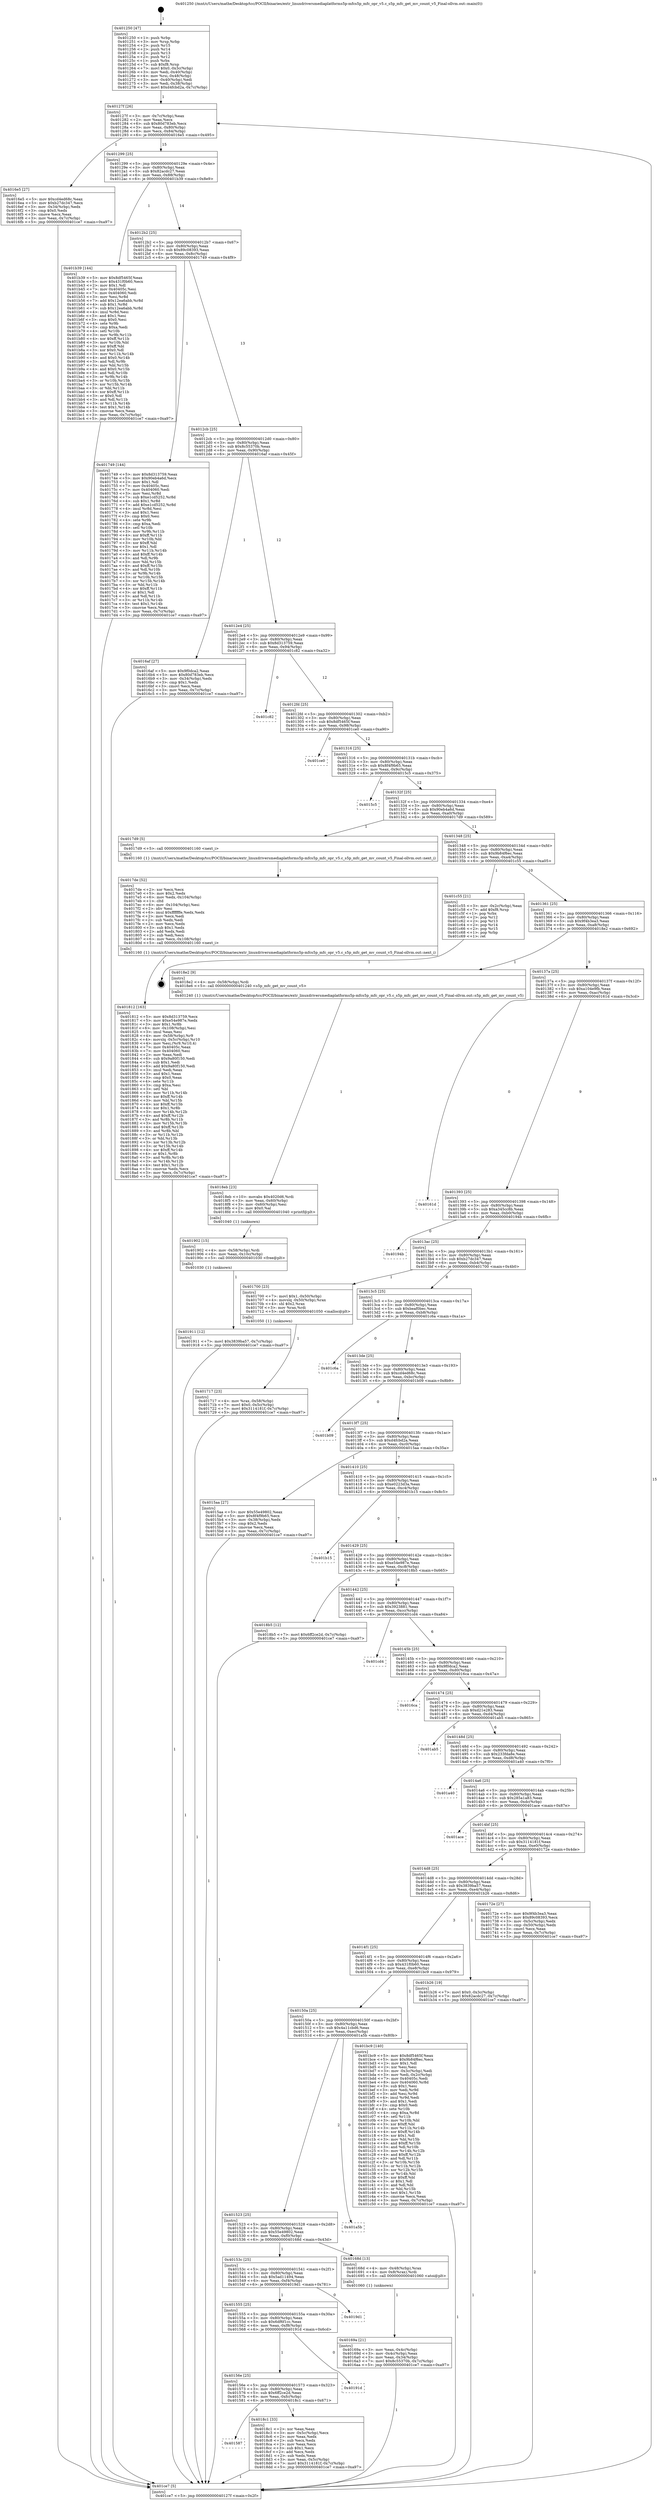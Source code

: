 digraph "0x401250" {
  label = "0x401250 (/mnt/c/Users/mathe/Desktop/tcc/POCII/binaries/extr_linuxdriversmediaplatforms5p-mfcs5p_mfc_opr_v5.c_s5p_mfc_get_mv_count_v5_Final-ollvm.out::main(0))"
  labelloc = "t"
  node[shape=record]

  Entry [label="",width=0.3,height=0.3,shape=circle,fillcolor=black,style=filled]
  "0x40127f" [label="{
     0x40127f [26]\l
     | [instrs]\l
     &nbsp;&nbsp;0x40127f \<+3\>: mov -0x7c(%rbp),%eax\l
     &nbsp;&nbsp;0x401282 \<+2\>: mov %eax,%ecx\l
     &nbsp;&nbsp;0x401284 \<+6\>: sub $0x80d783eb,%ecx\l
     &nbsp;&nbsp;0x40128a \<+3\>: mov %eax,-0x80(%rbp)\l
     &nbsp;&nbsp;0x40128d \<+6\>: mov %ecx,-0x84(%rbp)\l
     &nbsp;&nbsp;0x401293 \<+6\>: je 00000000004016e5 \<main+0x495\>\l
  }"]
  "0x4016e5" [label="{
     0x4016e5 [27]\l
     | [instrs]\l
     &nbsp;&nbsp;0x4016e5 \<+5\>: mov $0xcd4ed68c,%eax\l
     &nbsp;&nbsp;0x4016ea \<+5\>: mov $0xb27dc347,%ecx\l
     &nbsp;&nbsp;0x4016ef \<+3\>: mov -0x34(%rbp),%edx\l
     &nbsp;&nbsp;0x4016f2 \<+3\>: cmp $0x0,%edx\l
     &nbsp;&nbsp;0x4016f5 \<+3\>: cmove %ecx,%eax\l
     &nbsp;&nbsp;0x4016f8 \<+3\>: mov %eax,-0x7c(%rbp)\l
     &nbsp;&nbsp;0x4016fb \<+5\>: jmp 0000000000401ce7 \<main+0xa97\>\l
  }"]
  "0x401299" [label="{
     0x401299 [25]\l
     | [instrs]\l
     &nbsp;&nbsp;0x401299 \<+5\>: jmp 000000000040129e \<main+0x4e\>\l
     &nbsp;&nbsp;0x40129e \<+3\>: mov -0x80(%rbp),%eax\l
     &nbsp;&nbsp;0x4012a1 \<+5\>: sub $0x82acdc27,%eax\l
     &nbsp;&nbsp;0x4012a6 \<+6\>: mov %eax,-0x88(%rbp)\l
     &nbsp;&nbsp;0x4012ac \<+6\>: je 0000000000401b39 \<main+0x8e9\>\l
  }"]
  Exit [label="",width=0.3,height=0.3,shape=circle,fillcolor=black,style=filled,peripheries=2]
  "0x401b39" [label="{
     0x401b39 [144]\l
     | [instrs]\l
     &nbsp;&nbsp;0x401b39 \<+5\>: mov $0x8df5465f,%eax\l
     &nbsp;&nbsp;0x401b3e \<+5\>: mov $0x431f0b60,%ecx\l
     &nbsp;&nbsp;0x401b43 \<+2\>: mov $0x1,%dl\l
     &nbsp;&nbsp;0x401b45 \<+7\>: mov 0x40405c,%esi\l
     &nbsp;&nbsp;0x401b4c \<+7\>: mov 0x404060,%edi\l
     &nbsp;&nbsp;0x401b53 \<+3\>: mov %esi,%r8d\l
     &nbsp;&nbsp;0x401b56 \<+7\>: add $0x12ea6abb,%r8d\l
     &nbsp;&nbsp;0x401b5d \<+4\>: sub $0x1,%r8d\l
     &nbsp;&nbsp;0x401b61 \<+7\>: sub $0x12ea6abb,%r8d\l
     &nbsp;&nbsp;0x401b68 \<+4\>: imul %r8d,%esi\l
     &nbsp;&nbsp;0x401b6c \<+3\>: and $0x1,%esi\l
     &nbsp;&nbsp;0x401b6f \<+3\>: cmp $0x0,%esi\l
     &nbsp;&nbsp;0x401b72 \<+4\>: sete %r9b\l
     &nbsp;&nbsp;0x401b76 \<+3\>: cmp $0xa,%edi\l
     &nbsp;&nbsp;0x401b79 \<+4\>: setl %r10b\l
     &nbsp;&nbsp;0x401b7d \<+3\>: mov %r9b,%r11b\l
     &nbsp;&nbsp;0x401b80 \<+4\>: xor $0xff,%r11b\l
     &nbsp;&nbsp;0x401b84 \<+3\>: mov %r10b,%bl\l
     &nbsp;&nbsp;0x401b87 \<+3\>: xor $0xff,%bl\l
     &nbsp;&nbsp;0x401b8a \<+3\>: xor $0x0,%dl\l
     &nbsp;&nbsp;0x401b8d \<+3\>: mov %r11b,%r14b\l
     &nbsp;&nbsp;0x401b90 \<+4\>: and $0x0,%r14b\l
     &nbsp;&nbsp;0x401b94 \<+3\>: and %dl,%r9b\l
     &nbsp;&nbsp;0x401b97 \<+3\>: mov %bl,%r15b\l
     &nbsp;&nbsp;0x401b9a \<+4\>: and $0x0,%r15b\l
     &nbsp;&nbsp;0x401b9e \<+3\>: and %dl,%r10b\l
     &nbsp;&nbsp;0x401ba1 \<+3\>: or %r9b,%r14b\l
     &nbsp;&nbsp;0x401ba4 \<+3\>: or %r10b,%r15b\l
     &nbsp;&nbsp;0x401ba7 \<+3\>: xor %r15b,%r14b\l
     &nbsp;&nbsp;0x401baa \<+3\>: or %bl,%r11b\l
     &nbsp;&nbsp;0x401bad \<+4\>: xor $0xff,%r11b\l
     &nbsp;&nbsp;0x401bb1 \<+3\>: or $0x0,%dl\l
     &nbsp;&nbsp;0x401bb4 \<+3\>: and %dl,%r11b\l
     &nbsp;&nbsp;0x401bb7 \<+3\>: or %r11b,%r14b\l
     &nbsp;&nbsp;0x401bba \<+4\>: test $0x1,%r14b\l
     &nbsp;&nbsp;0x401bbe \<+3\>: cmovne %ecx,%eax\l
     &nbsp;&nbsp;0x401bc1 \<+3\>: mov %eax,-0x7c(%rbp)\l
     &nbsp;&nbsp;0x401bc4 \<+5\>: jmp 0000000000401ce7 \<main+0xa97\>\l
  }"]
  "0x4012b2" [label="{
     0x4012b2 [25]\l
     | [instrs]\l
     &nbsp;&nbsp;0x4012b2 \<+5\>: jmp 00000000004012b7 \<main+0x67\>\l
     &nbsp;&nbsp;0x4012b7 \<+3\>: mov -0x80(%rbp),%eax\l
     &nbsp;&nbsp;0x4012ba \<+5\>: sub $0x89c08393,%eax\l
     &nbsp;&nbsp;0x4012bf \<+6\>: mov %eax,-0x8c(%rbp)\l
     &nbsp;&nbsp;0x4012c5 \<+6\>: je 0000000000401749 \<main+0x4f9\>\l
  }"]
  "0x401911" [label="{
     0x401911 [12]\l
     | [instrs]\l
     &nbsp;&nbsp;0x401911 \<+7\>: movl $0x3839ba57,-0x7c(%rbp)\l
     &nbsp;&nbsp;0x401918 \<+5\>: jmp 0000000000401ce7 \<main+0xa97\>\l
  }"]
  "0x401749" [label="{
     0x401749 [144]\l
     | [instrs]\l
     &nbsp;&nbsp;0x401749 \<+5\>: mov $0x8d313759,%eax\l
     &nbsp;&nbsp;0x40174e \<+5\>: mov $0x90eb4a6d,%ecx\l
     &nbsp;&nbsp;0x401753 \<+2\>: mov $0x1,%dl\l
     &nbsp;&nbsp;0x401755 \<+7\>: mov 0x40405c,%esi\l
     &nbsp;&nbsp;0x40175c \<+7\>: mov 0x404060,%edi\l
     &nbsp;&nbsp;0x401763 \<+3\>: mov %esi,%r8d\l
     &nbsp;&nbsp;0x401766 \<+7\>: sub $0xe1cd5252,%r8d\l
     &nbsp;&nbsp;0x40176d \<+4\>: sub $0x1,%r8d\l
     &nbsp;&nbsp;0x401771 \<+7\>: add $0xe1cd5252,%r8d\l
     &nbsp;&nbsp;0x401778 \<+4\>: imul %r8d,%esi\l
     &nbsp;&nbsp;0x40177c \<+3\>: and $0x1,%esi\l
     &nbsp;&nbsp;0x40177f \<+3\>: cmp $0x0,%esi\l
     &nbsp;&nbsp;0x401782 \<+4\>: sete %r9b\l
     &nbsp;&nbsp;0x401786 \<+3\>: cmp $0xa,%edi\l
     &nbsp;&nbsp;0x401789 \<+4\>: setl %r10b\l
     &nbsp;&nbsp;0x40178d \<+3\>: mov %r9b,%r11b\l
     &nbsp;&nbsp;0x401790 \<+4\>: xor $0xff,%r11b\l
     &nbsp;&nbsp;0x401794 \<+3\>: mov %r10b,%bl\l
     &nbsp;&nbsp;0x401797 \<+3\>: xor $0xff,%bl\l
     &nbsp;&nbsp;0x40179a \<+3\>: xor $0x1,%dl\l
     &nbsp;&nbsp;0x40179d \<+3\>: mov %r11b,%r14b\l
     &nbsp;&nbsp;0x4017a0 \<+4\>: and $0xff,%r14b\l
     &nbsp;&nbsp;0x4017a4 \<+3\>: and %dl,%r9b\l
     &nbsp;&nbsp;0x4017a7 \<+3\>: mov %bl,%r15b\l
     &nbsp;&nbsp;0x4017aa \<+4\>: and $0xff,%r15b\l
     &nbsp;&nbsp;0x4017ae \<+3\>: and %dl,%r10b\l
     &nbsp;&nbsp;0x4017b1 \<+3\>: or %r9b,%r14b\l
     &nbsp;&nbsp;0x4017b4 \<+3\>: or %r10b,%r15b\l
     &nbsp;&nbsp;0x4017b7 \<+3\>: xor %r15b,%r14b\l
     &nbsp;&nbsp;0x4017ba \<+3\>: or %bl,%r11b\l
     &nbsp;&nbsp;0x4017bd \<+4\>: xor $0xff,%r11b\l
     &nbsp;&nbsp;0x4017c1 \<+3\>: or $0x1,%dl\l
     &nbsp;&nbsp;0x4017c4 \<+3\>: and %dl,%r11b\l
     &nbsp;&nbsp;0x4017c7 \<+3\>: or %r11b,%r14b\l
     &nbsp;&nbsp;0x4017ca \<+4\>: test $0x1,%r14b\l
     &nbsp;&nbsp;0x4017ce \<+3\>: cmovne %ecx,%eax\l
     &nbsp;&nbsp;0x4017d1 \<+3\>: mov %eax,-0x7c(%rbp)\l
     &nbsp;&nbsp;0x4017d4 \<+5\>: jmp 0000000000401ce7 \<main+0xa97\>\l
  }"]
  "0x4012cb" [label="{
     0x4012cb [25]\l
     | [instrs]\l
     &nbsp;&nbsp;0x4012cb \<+5\>: jmp 00000000004012d0 \<main+0x80\>\l
     &nbsp;&nbsp;0x4012d0 \<+3\>: mov -0x80(%rbp),%eax\l
     &nbsp;&nbsp;0x4012d3 \<+5\>: sub $0x8c55370b,%eax\l
     &nbsp;&nbsp;0x4012d8 \<+6\>: mov %eax,-0x90(%rbp)\l
     &nbsp;&nbsp;0x4012de \<+6\>: je 00000000004016af \<main+0x45f\>\l
  }"]
  "0x401902" [label="{
     0x401902 [15]\l
     | [instrs]\l
     &nbsp;&nbsp;0x401902 \<+4\>: mov -0x58(%rbp),%rdi\l
     &nbsp;&nbsp;0x401906 \<+6\>: mov %eax,-0x10c(%rbp)\l
     &nbsp;&nbsp;0x40190c \<+5\>: call 0000000000401030 \<free@plt\>\l
     | [calls]\l
     &nbsp;&nbsp;0x401030 \{1\} (unknown)\l
  }"]
  "0x4016af" [label="{
     0x4016af [27]\l
     | [instrs]\l
     &nbsp;&nbsp;0x4016af \<+5\>: mov $0x9f0dca2,%eax\l
     &nbsp;&nbsp;0x4016b4 \<+5\>: mov $0x80d783eb,%ecx\l
     &nbsp;&nbsp;0x4016b9 \<+3\>: mov -0x34(%rbp),%edx\l
     &nbsp;&nbsp;0x4016bc \<+3\>: cmp $0x1,%edx\l
     &nbsp;&nbsp;0x4016bf \<+3\>: cmovl %ecx,%eax\l
     &nbsp;&nbsp;0x4016c2 \<+3\>: mov %eax,-0x7c(%rbp)\l
     &nbsp;&nbsp;0x4016c5 \<+5\>: jmp 0000000000401ce7 \<main+0xa97\>\l
  }"]
  "0x4012e4" [label="{
     0x4012e4 [25]\l
     | [instrs]\l
     &nbsp;&nbsp;0x4012e4 \<+5\>: jmp 00000000004012e9 \<main+0x99\>\l
     &nbsp;&nbsp;0x4012e9 \<+3\>: mov -0x80(%rbp),%eax\l
     &nbsp;&nbsp;0x4012ec \<+5\>: sub $0x8d313759,%eax\l
     &nbsp;&nbsp;0x4012f1 \<+6\>: mov %eax,-0x94(%rbp)\l
     &nbsp;&nbsp;0x4012f7 \<+6\>: je 0000000000401c82 \<main+0xa32\>\l
  }"]
  "0x4018eb" [label="{
     0x4018eb [23]\l
     | [instrs]\l
     &nbsp;&nbsp;0x4018eb \<+10\>: movabs $0x4020d6,%rdi\l
     &nbsp;&nbsp;0x4018f5 \<+3\>: mov %eax,-0x60(%rbp)\l
     &nbsp;&nbsp;0x4018f8 \<+3\>: mov -0x60(%rbp),%esi\l
     &nbsp;&nbsp;0x4018fb \<+2\>: mov $0x0,%al\l
     &nbsp;&nbsp;0x4018fd \<+5\>: call 0000000000401040 \<printf@plt\>\l
     | [calls]\l
     &nbsp;&nbsp;0x401040 \{1\} (unknown)\l
  }"]
  "0x401c82" [label="{
     0x401c82\l
  }", style=dashed]
  "0x4012fd" [label="{
     0x4012fd [25]\l
     | [instrs]\l
     &nbsp;&nbsp;0x4012fd \<+5\>: jmp 0000000000401302 \<main+0xb2\>\l
     &nbsp;&nbsp;0x401302 \<+3\>: mov -0x80(%rbp),%eax\l
     &nbsp;&nbsp;0x401305 \<+5\>: sub $0x8df5465f,%eax\l
     &nbsp;&nbsp;0x40130a \<+6\>: mov %eax,-0x98(%rbp)\l
     &nbsp;&nbsp;0x401310 \<+6\>: je 0000000000401ce0 \<main+0xa90\>\l
  }"]
  "0x401587" [label="{
     0x401587\l
  }", style=dashed]
  "0x401ce0" [label="{
     0x401ce0\l
  }", style=dashed]
  "0x401316" [label="{
     0x401316 [25]\l
     | [instrs]\l
     &nbsp;&nbsp;0x401316 \<+5\>: jmp 000000000040131b \<main+0xcb\>\l
     &nbsp;&nbsp;0x40131b \<+3\>: mov -0x80(%rbp),%eax\l
     &nbsp;&nbsp;0x40131e \<+5\>: sub $0x8f4f9b65,%eax\l
     &nbsp;&nbsp;0x401323 \<+6\>: mov %eax,-0x9c(%rbp)\l
     &nbsp;&nbsp;0x401329 \<+6\>: je 00000000004015c5 \<main+0x375\>\l
  }"]
  "0x4018c1" [label="{
     0x4018c1 [33]\l
     | [instrs]\l
     &nbsp;&nbsp;0x4018c1 \<+2\>: xor %eax,%eax\l
     &nbsp;&nbsp;0x4018c3 \<+3\>: mov -0x5c(%rbp),%ecx\l
     &nbsp;&nbsp;0x4018c6 \<+2\>: mov %eax,%edx\l
     &nbsp;&nbsp;0x4018c8 \<+2\>: sub %ecx,%edx\l
     &nbsp;&nbsp;0x4018ca \<+2\>: mov %eax,%ecx\l
     &nbsp;&nbsp;0x4018cc \<+3\>: sub $0x1,%ecx\l
     &nbsp;&nbsp;0x4018cf \<+2\>: add %ecx,%edx\l
     &nbsp;&nbsp;0x4018d1 \<+2\>: sub %edx,%eax\l
     &nbsp;&nbsp;0x4018d3 \<+3\>: mov %eax,-0x5c(%rbp)\l
     &nbsp;&nbsp;0x4018d6 \<+7\>: movl $0x3114181f,-0x7c(%rbp)\l
     &nbsp;&nbsp;0x4018dd \<+5\>: jmp 0000000000401ce7 \<main+0xa97\>\l
  }"]
  "0x4015c5" [label="{
     0x4015c5\l
  }", style=dashed]
  "0x40132f" [label="{
     0x40132f [25]\l
     | [instrs]\l
     &nbsp;&nbsp;0x40132f \<+5\>: jmp 0000000000401334 \<main+0xe4\>\l
     &nbsp;&nbsp;0x401334 \<+3\>: mov -0x80(%rbp),%eax\l
     &nbsp;&nbsp;0x401337 \<+5\>: sub $0x90eb4a6d,%eax\l
     &nbsp;&nbsp;0x40133c \<+6\>: mov %eax,-0xa0(%rbp)\l
     &nbsp;&nbsp;0x401342 \<+6\>: je 00000000004017d9 \<main+0x589\>\l
  }"]
  "0x40156e" [label="{
     0x40156e [25]\l
     | [instrs]\l
     &nbsp;&nbsp;0x40156e \<+5\>: jmp 0000000000401573 \<main+0x323\>\l
     &nbsp;&nbsp;0x401573 \<+3\>: mov -0x80(%rbp),%eax\l
     &nbsp;&nbsp;0x401576 \<+5\>: sub $0x6ff2ce2d,%eax\l
     &nbsp;&nbsp;0x40157b \<+6\>: mov %eax,-0xfc(%rbp)\l
     &nbsp;&nbsp;0x401581 \<+6\>: je 00000000004018c1 \<main+0x671\>\l
  }"]
  "0x4017d9" [label="{
     0x4017d9 [5]\l
     | [instrs]\l
     &nbsp;&nbsp;0x4017d9 \<+5\>: call 0000000000401160 \<next_i\>\l
     | [calls]\l
     &nbsp;&nbsp;0x401160 \{1\} (/mnt/c/Users/mathe/Desktop/tcc/POCII/binaries/extr_linuxdriversmediaplatforms5p-mfcs5p_mfc_opr_v5.c_s5p_mfc_get_mv_count_v5_Final-ollvm.out::next_i)\l
  }"]
  "0x401348" [label="{
     0x401348 [25]\l
     | [instrs]\l
     &nbsp;&nbsp;0x401348 \<+5\>: jmp 000000000040134d \<main+0xfd\>\l
     &nbsp;&nbsp;0x40134d \<+3\>: mov -0x80(%rbp),%eax\l
     &nbsp;&nbsp;0x401350 \<+5\>: sub $0x9b84f6ec,%eax\l
     &nbsp;&nbsp;0x401355 \<+6\>: mov %eax,-0xa4(%rbp)\l
     &nbsp;&nbsp;0x40135b \<+6\>: je 0000000000401c55 \<main+0xa05\>\l
  }"]
  "0x40191d" [label="{
     0x40191d\l
  }", style=dashed]
  "0x401c55" [label="{
     0x401c55 [21]\l
     | [instrs]\l
     &nbsp;&nbsp;0x401c55 \<+3\>: mov -0x2c(%rbp),%eax\l
     &nbsp;&nbsp;0x401c58 \<+7\>: add $0xf8,%rsp\l
     &nbsp;&nbsp;0x401c5f \<+1\>: pop %rbx\l
     &nbsp;&nbsp;0x401c60 \<+2\>: pop %r12\l
     &nbsp;&nbsp;0x401c62 \<+2\>: pop %r13\l
     &nbsp;&nbsp;0x401c64 \<+2\>: pop %r14\l
     &nbsp;&nbsp;0x401c66 \<+2\>: pop %r15\l
     &nbsp;&nbsp;0x401c68 \<+1\>: pop %rbp\l
     &nbsp;&nbsp;0x401c69 \<+1\>: ret\l
  }"]
  "0x401361" [label="{
     0x401361 [25]\l
     | [instrs]\l
     &nbsp;&nbsp;0x401361 \<+5\>: jmp 0000000000401366 \<main+0x116\>\l
     &nbsp;&nbsp;0x401366 \<+3\>: mov -0x80(%rbp),%eax\l
     &nbsp;&nbsp;0x401369 \<+5\>: sub $0x9f4b3ea3,%eax\l
     &nbsp;&nbsp;0x40136e \<+6\>: mov %eax,-0xa8(%rbp)\l
     &nbsp;&nbsp;0x401374 \<+6\>: je 00000000004018e2 \<main+0x692\>\l
  }"]
  "0x401555" [label="{
     0x401555 [25]\l
     | [instrs]\l
     &nbsp;&nbsp;0x401555 \<+5\>: jmp 000000000040155a \<main+0x30a\>\l
     &nbsp;&nbsp;0x40155a \<+3\>: mov -0x80(%rbp),%eax\l
     &nbsp;&nbsp;0x40155d \<+5\>: sub $0x6df6f1cc,%eax\l
     &nbsp;&nbsp;0x401562 \<+6\>: mov %eax,-0xf8(%rbp)\l
     &nbsp;&nbsp;0x401568 \<+6\>: je 000000000040191d \<main+0x6cd\>\l
  }"]
  "0x4018e2" [label="{
     0x4018e2 [9]\l
     | [instrs]\l
     &nbsp;&nbsp;0x4018e2 \<+4\>: mov -0x58(%rbp),%rdi\l
     &nbsp;&nbsp;0x4018e6 \<+5\>: call 0000000000401240 \<s5p_mfc_get_mv_count_v5\>\l
     | [calls]\l
     &nbsp;&nbsp;0x401240 \{1\} (/mnt/c/Users/mathe/Desktop/tcc/POCII/binaries/extr_linuxdriversmediaplatforms5p-mfcs5p_mfc_opr_v5.c_s5p_mfc_get_mv_count_v5_Final-ollvm.out::s5p_mfc_get_mv_count_v5)\l
  }"]
  "0x40137a" [label="{
     0x40137a [25]\l
     | [instrs]\l
     &nbsp;&nbsp;0x40137a \<+5\>: jmp 000000000040137f \<main+0x12f\>\l
     &nbsp;&nbsp;0x40137f \<+3\>: mov -0x80(%rbp),%eax\l
     &nbsp;&nbsp;0x401382 \<+5\>: sub $0xa104e9fb,%eax\l
     &nbsp;&nbsp;0x401387 \<+6\>: mov %eax,-0xac(%rbp)\l
     &nbsp;&nbsp;0x40138d \<+6\>: je 000000000040161d \<main+0x3cd\>\l
  }"]
  "0x4019d1" [label="{
     0x4019d1\l
  }", style=dashed]
  "0x40161d" [label="{
     0x40161d\l
  }", style=dashed]
  "0x401393" [label="{
     0x401393 [25]\l
     | [instrs]\l
     &nbsp;&nbsp;0x401393 \<+5\>: jmp 0000000000401398 \<main+0x148\>\l
     &nbsp;&nbsp;0x401398 \<+3\>: mov -0x80(%rbp),%eax\l
     &nbsp;&nbsp;0x40139b \<+5\>: sub $0xa345cc8b,%eax\l
     &nbsp;&nbsp;0x4013a0 \<+6\>: mov %eax,-0xb0(%rbp)\l
     &nbsp;&nbsp;0x4013a6 \<+6\>: je 000000000040194b \<main+0x6fb\>\l
  }"]
  "0x401812" [label="{
     0x401812 [163]\l
     | [instrs]\l
     &nbsp;&nbsp;0x401812 \<+5\>: mov $0x8d313759,%ecx\l
     &nbsp;&nbsp;0x401817 \<+5\>: mov $0xe54e987e,%edx\l
     &nbsp;&nbsp;0x40181c \<+3\>: mov $0x1,%r8b\l
     &nbsp;&nbsp;0x40181f \<+6\>: mov -0x108(%rbp),%esi\l
     &nbsp;&nbsp;0x401825 \<+3\>: imul %eax,%esi\l
     &nbsp;&nbsp;0x401828 \<+4\>: mov -0x58(%rbp),%r9\l
     &nbsp;&nbsp;0x40182c \<+4\>: movslq -0x5c(%rbp),%r10\l
     &nbsp;&nbsp;0x401830 \<+4\>: mov %esi,(%r9,%r10,4)\l
     &nbsp;&nbsp;0x401834 \<+7\>: mov 0x40405c,%eax\l
     &nbsp;&nbsp;0x40183b \<+7\>: mov 0x404060,%esi\l
     &nbsp;&nbsp;0x401842 \<+2\>: mov %eax,%edi\l
     &nbsp;&nbsp;0x401844 \<+6\>: sub $0x9a80f150,%edi\l
     &nbsp;&nbsp;0x40184a \<+3\>: sub $0x1,%edi\l
     &nbsp;&nbsp;0x40184d \<+6\>: add $0x9a80f150,%edi\l
     &nbsp;&nbsp;0x401853 \<+3\>: imul %edi,%eax\l
     &nbsp;&nbsp;0x401856 \<+3\>: and $0x1,%eax\l
     &nbsp;&nbsp;0x401859 \<+3\>: cmp $0x0,%eax\l
     &nbsp;&nbsp;0x40185c \<+4\>: sete %r11b\l
     &nbsp;&nbsp;0x401860 \<+3\>: cmp $0xa,%esi\l
     &nbsp;&nbsp;0x401863 \<+3\>: setl %bl\l
     &nbsp;&nbsp;0x401866 \<+3\>: mov %r11b,%r14b\l
     &nbsp;&nbsp;0x401869 \<+4\>: xor $0xff,%r14b\l
     &nbsp;&nbsp;0x40186d \<+3\>: mov %bl,%r15b\l
     &nbsp;&nbsp;0x401870 \<+4\>: xor $0xff,%r15b\l
     &nbsp;&nbsp;0x401874 \<+4\>: xor $0x1,%r8b\l
     &nbsp;&nbsp;0x401878 \<+3\>: mov %r14b,%r12b\l
     &nbsp;&nbsp;0x40187b \<+4\>: and $0xff,%r12b\l
     &nbsp;&nbsp;0x40187f \<+3\>: and %r8b,%r11b\l
     &nbsp;&nbsp;0x401882 \<+3\>: mov %r15b,%r13b\l
     &nbsp;&nbsp;0x401885 \<+4\>: and $0xff,%r13b\l
     &nbsp;&nbsp;0x401889 \<+3\>: and %r8b,%bl\l
     &nbsp;&nbsp;0x40188c \<+3\>: or %r11b,%r12b\l
     &nbsp;&nbsp;0x40188f \<+3\>: or %bl,%r13b\l
     &nbsp;&nbsp;0x401892 \<+3\>: xor %r13b,%r12b\l
     &nbsp;&nbsp;0x401895 \<+3\>: or %r15b,%r14b\l
     &nbsp;&nbsp;0x401898 \<+4\>: xor $0xff,%r14b\l
     &nbsp;&nbsp;0x40189c \<+4\>: or $0x1,%r8b\l
     &nbsp;&nbsp;0x4018a0 \<+3\>: and %r8b,%r14b\l
     &nbsp;&nbsp;0x4018a3 \<+3\>: or %r14b,%r12b\l
     &nbsp;&nbsp;0x4018a6 \<+4\>: test $0x1,%r12b\l
     &nbsp;&nbsp;0x4018aa \<+3\>: cmovne %edx,%ecx\l
     &nbsp;&nbsp;0x4018ad \<+3\>: mov %ecx,-0x7c(%rbp)\l
     &nbsp;&nbsp;0x4018b0 \<+5\>: jmp 0000000000401ce7 \<main+0xa97\>\l
  }"]
  "0x40194b" [label="{
     0x40194b\l
  }", style=dashed]
  "0x4013ac" [label="{
     0x4013ac [25]\l
     | [instrs]\l
     &nbsp;&nbsp;0x4013ac \<+5\>: jmp 00000000004013b1 \<main+0x161\>\l
     &nbsp;&nbsp;0x4013b1 \<+3\>: mov -0x80(%rbp),%eax\l
     &nbsp;&nbsp;0x4013b4 \<+5\>: sub $0xb27dc347,%eax\l
     &nbsp;&nbsp;0x4013b9 \<+6\>: mov %eax,-0xb4(%rbp)\l
     &nbsp;&nbsp;0x4013bf \<+6\>: je 0000000000401700 \<main+0x4b0\>\l
  }"]
  "0x4017de" [label="{
     0x4017de [52]\l
     | [instrs]\l
     &nbsp;&nbsp;0x4017de \<+2\>: xor %ecx,%ecx\l
     &nbsp;&nbsp;0x4017e0 \<+5\>: mov $0x2,%edx\l
     &nbsp;&nbsp;0x4017e5 \<+6\>: mov %edx,-0x104(%rbp)\l
     &nbsp;&nbsp;0x4017eb \<+1\>: cltd\l
     &nbsp;&nbsp;0x4017ec \<+6\>: mov -0x104(%rbp),%esi\l
     &nbsp;&nbsp;0x4017f2 \<+2\>: idiv %esi\l
     &nbsp;&nbsp;0x4017f4 \<+6\>: imul $0xfffffffe,%edx,%edx\l
     &nbsp;&nbsp;0x4017fa \<+2\>: mov %ecx,%edi\l
     &nbsp;&nbsp;0x4017fc \<+2\>: sub %edx,%edi\l
     &nbsp;&nbsp;0x4017fe \<+2\>: mov %ecx,%edx\l
     &nbsp;&nbsp;0x401800 \<+3\>: sub $0x1,%edx\l
     &nbsp;&nbsp;0x401803 \<+2\>: add %edx,%edi\l
     &nbsp;&nbsp;0x401805 \<+2\>: sub %edi,%ecx\l
     &nbsp;&nbsp;0x401807 \<+6\>: mov %ecx,-0x108(%rbp)\l
     &nbsp;&nbsp;0x40180d \<+5\>: call 0000000000401160 \<next_i\>\l
     | [calls]\l
     &nbsp;&nbsp;0x401160 \{1\} (/mnt/c/Users/mathe/Desktop/tcc/POCII/binaries/extr_linuxdriversmediaplatforms5p-mfcs5p_mfc_opr_v5.c_s5p_mfc_get_mv_count_v5_Final-ollvm.out::next_i)\l
  }"]
  "0x401700" [label="{
     0x401700 [23]\l
     | [instrs]\l
     &nbsp;&nbsp;0x401700 \<+7\>: movl $0x1,-0x50(%rbp)\l
     &nbsp;&nbsp;0x401707 \<+4\>: movslq -0x50(%rbp),%rax\l
     &nbsp;&nbsp;0x40170b \<+4\>: shl $0x2,%rax\l
     &nbsp;&nbsp;0x40170f \<+3\>: mov %rax,%rdi\l
     &nbsp;&nbsp;0x401712 \<+5\>: call 0000000000401050 \<malloc@plt\>\l
     | [calls]\l
     &nbsp;&nbsp;0x401050 \{1\} (unknown)\l
  }"]
  "0x4013c5" [label="{
     0x4013c5 [25]\l
     | [instrs]\l
     &nbsp;&nbsp;0x4013c5 \<+5\>: jmp 00000000004013ca \<main+0x17a\>\l
     &nbsp;&nbsp;0x4013ca \<+3\>: mov -0x80(%rbp),%eax\l
     &nbsp;&nbsp;0x4013cd \<+5\>: sub $0xbeaf0bec,%eax\l
     &nbsp;&nbsp;0x4013d2 \<+6\>: mov %eax,-0xb8(%rbp)\l
     &nbsp;&nbsp;0x4013d8 \<+6\>: je 0000000000401c6a \<main+0xa1a\>\l
  }"]
  "0x401717" [label="{
     0x401717 [23]\l
     | [instrs]\l
     &nbsp;&nbsp;0x401717 \<+4\>: mov %rax,-0x58(%rbp)\l
     &nbsp;&nbsp;0x40171b \<+7\>: movl $0x0,-0x5c(%rbp)\l
     &nbsp;&nbsp;0x401722 \<+7\>: movl $0x3114181f,-0x7c(%rbp)\l
     &nbsp;&nbsp;0x401729 \<+5\>: jmp 0000000000401ce7 \<main+0xa97\>\l
  }"]
  "0x401c6a" [label="{
     0x401c6a\l
  }", style=dashed]
  "0x4013de" [label="{
     0x4013de [25]\l
     | [instrs]\l
     &nbsp;&nbsp;0x4013de \<+5\>: jmp 00000000004013e3 \<main+0x193\>\l
     &nbsp;&nbsp;0x4013e3 \<+3\>: mov -0x80(%rbp),%eax\l
     &nbsp;&nbsp;0x4013e6 \<+5\>: sub $0xcd4ed68c,%eax\l
     &nbsp;&nbsp;0x4013eb \<+6\>: mov %eax,-0xbc(%rbp)\l
     &nbsp;&nbsp;0x4013f1 \<+6\>: je 0000000000401b09 \<main+0x8b9\>\l
  }"]
  "0x40169a" [label="{
     0x40169a [21]\l
     | [instrs]\l
     &nbsp;&nbsp;0x40169a \<+3\>: mov %eax,-0x4c(%rbp)\l
     &nbsp;&nbsp;0x40169d \<+3\>: mov -0x4c(%rbp),%eax\l
     &nbsp;&nbsp;0x4016a0 \<+3\>: mov %eax,-0x34(%rbp)\l
     &nbsp;&nbsp;0x4016a3 \<+7\>: movl $0x8c55370b,-0x7c(%rbp)\l
     &nbsp;&nbsp;0x4016aa \<+5\>: jmp 0000000000401ce7 \<main+0xa97\>\l
  }"]
  "0x401b09" [label="{
     0x401b09\l
  }", style=dashed]
  "0x4013f7" [label="{
     0x4013f7 [25]\l
     | [instrs]\l
     &nbsp;&nbsp;0x4013f7 \<+5\>: jmp 00000000004013fc \<main+0x1ac\>\l
     &nbsp;&nbsp;0x4013fc \<+3\>: mov -0x80(%rbp),%eax\l
     &nbsp;&nbsp;0x4013ff \<+5\>: sub $0xd4fcbd2a,%eax\l
     &nbsp;&nbsp;0x401404 \<+6\>: mov %eax,-0xc0(%rbp)\l
     &nbsp;&nbsp;0x40140a \<+6\>: je 00000000004015aa \<main+0x35a\>\l
  }"]
  "0x40153c" [label="{
     0x40153c [25]\l
     | [instrs]\l
     &nbsp;&nbsp;0x40153c \<+5\>: jmp 0000000000401541 \<main+0x2f1\>\l
     &nbsp;&nbsp;0x401541 \<+3\>: mov -0x80(%rbp),%eax\l
     &nbsp;&nbsp;0x401544 \<+5\>: sub $0x5ad11494,%eax\l
     &nbsp;&nbsp;0x401549 \<+6\>: mov %eax,-0xf4(%rbp)\l
     &nbsp;&nbsp;0x40154f \<+6\>: je 00000000004019d1 \<main+0x781\>\l
  }"]
  "0x4015aa" [label="{
     0x4015aa [27]\l
     | [instrs]\l
     &nbsp;&nbsp;0x4015aa \<+5\>: mov $0x55e49802,%eax\l
     &nbsp;&nbsp;0x4015af \<+5\>: mov $0x8f4f9b65,%ecx\l
     &nbsp;&nbsp;0x4015b4 \<+3\>: mov -0x38(%rbp),%edx\l
     &nbsp;&nbsp;0x4015b7 \<+3\>: cmp $0x2,%edx\l
     &nbsp;&nbsp;0x4015ba \<+3\>: cmovne %ecx,%eax\l
     &nbsp;&nbsp;0x4015bd \<+3\>: mov %eax,-0x7c(%rbp)\l
     &nbsp;&nbsp;0x4015c0 \<+5\>: jmp 0000000000401ce7 \<main+0xa97\>\l
  }"]
  "0x401410" [label="{
     0x401410 [25]\l
     | [instrs]\l
     &nbsp;&nbsp;0x401410 \<+5\>: jmp 0000000000401415 \<main+0x1c5\>\l
     &nbsp;&nbsp;0x401415 \<+3\>: mov -0x80(%rbp),%eax\l
     &nbsp;&nbsp;0x401418 \<+5\>: sub $0xe0223d3a,%eax\l
     &nbsp;&nbsp;0x40141d \<+6\>: mov %eax,-0xc4(%rbp)\l
     &nbsp;&nbsp;0x401423 \<+6\>: je 0000000000401b15 \<main+0x8c5\>\l
  }"]
  "0x401ce7" [label="{
     0x401ce7 [5]\l
     | [instrs]\l
     &nbsp;&nbsp;0x401ce7 \<+5\>: jmp 000000000040127f \<main+0x2f\>\l
  }"]
  "0x401250" [label="{
     0x401250 [47]\l
     | [instrs]\l
     &nbsp;&nbsp;0x401250 \<+1\>: push %rbp\l
     &nbsp;&nbsp;0x401251 \<+3\>: mov %rsp,%rbp\l
     &nbsp;&nbsp;0x401254 \<+2\>: push %r15\l
     &nbsp;&nbsp;0x401256 \<+2\>: push %r14\l
     &nbsp;&nbsp;0x401258 \<+2\>: push %r13\l
     &nbsp;&nbsp;0x40125a \<+2\>: push %r12\l
     &nbsp;&nbsp;0x40125c \<+1\>: push %rbx\l
     &nbsp;&nbsp;0x40125d \<+7\>: sub $0xf8,%rsp\l
     &nbsp;&nbsp;0x401264 \<+7\>: movl $0x0,-0x3c(%rbp)\l
     &nbsp;&nbsp;0x40126b \<+3\>: mov %edi,-0x40(%rbp)\l
     &nbsp;&nbsp;0x40126e \<+4\>: mov %rsi,-0x48(%rbp)\l
     &nbsp;&nbsp;0x401272 \<+3\>: mov -0x40(%rbp),%edi\l
     &nbsp;&nbsp;0x401275 \<+3\>: mov %edi,-0x38(%rbp)\l
     &nbsp;&nbsp;0x401278 \<+7\>: movl $0xd4fcbd2a,-0x7c(%rbp)\l
  }"]
  "0x40168d" [label="{
     0x40168d [13]\l
     | [instrs]\l
     &nbsp;&nbsp;0x40168d \<+4\>: mov -0x48(%rbp),%rax\l
     &nbsp;&nbsp;0x401691 \<+4\>: mov 0x8(%rax),%rdi\l
     &nbsp;&nbsp;0x401695 \<+5\>: call 0000000000401060 \<atoi@plt\>\l
     | [calls]\l
     &nbsp;&nbsp;0x401060 \{1\} (unknown)\l
  }"]
  "0x401b15" [label="{
     0x401b15\l
  }", style=dashed]
  "0x401429" [label="{
     0x401429 [25]\l
     | [instrs]\l
     &nbsp;&nbsp;0x401429 \<+5\>: jmp 000000000040142e \<main+0x1de\>\l
     &nbsp;&nbsp;0x40142e \<+3\>: mov -0x80(%rbp),%eax\l
     &nbsp;&nbsp;0x401431 \<+5\>: sub $0xe54e987e,%eax\l
     &nbsp;&nbsp;0x401436 \<+6\>: mov %eax,-0xc8(%rbp)\l
     &nbsp;&nbsp;0x40143c \<+6\>: je 00000000004018b5 \<main+0x665\>\l
  }"]
  "0x401523" [label="{
     0x401523 [25]\l
     | [instrs]\l
     &nbsp;&nbsp;0x401523 \<+5\>: jmp 0000000000401528 \<main+0x2d8\>\l
     &nbsp;&nbsp;0x401528 \<+3\>: mov -0x80(%rbp),%eax\l
     &nbsp;&nbsp;0x40152b \<+5\>: sub $0x55e49802,%eax\l
     &nbsp;&nbsp;0x401530 \<+6\>: mov %eax,-0xf0(%rbp)\l
     &nbsp;&nbsp;0x401536 \<+6\>: je 000000000040168d \<main+0x43d\>\l
  }"]
  "0x4018b5" [label="{
     0x4018b5 [12]\l
     | [instrs]\l
     &nbsp;&nbsp;0x4018b5 \<+7\>: movl $0x6ff2ce2d,-0x7c(%rbp)\l
     &nbsp;&nbsp;0x4018bc \<+5\>: jmp 0000000000401ce7 \<main+0xa97\>\l
  }"]
  "0x401442" [label="{
     0x401442 [25]\l
     | [instrs]\l
     &nbsp;&nbsp;0x401442 \<+5\>: jmp 0000000000401447 \<main+0x1f7\>\l
     &nbsp;&nbsp;0x401447 \<+3\>: mov -0x80(%rbp),%eax\l
     &nbsp;&nbsp;0x40144a \<+5\>: sub $0x3923881,%eax\l
     &nbsp;&nbsp;0x40144f \<+6\>: mov %eax,-0xcc(%rbp)\l
     &nbsp;&nbsp;0x401455 \<+6\>: je 0000000000401cd4 \<main+0xa84\>\l
  }"]
  "0x401a5b" [label="{
     0x401a5b\l
  }", style=dashed]
  "0x401cd4" [label="{
     0x401cd4\l
  }", style=dashed]
  "0x40145b" [label="{
     0x40145b [25]\l
     | [instrs]\l
     &nbsp;&nbsp;0x40145b \<+5\>: jmp 0000000000401460 \<main+0x210\>\l
     &nbsp;&nbsp;0x401460 \<+3\>: mov -0x80(%rbp),%eax\l
     &nbsp;&nbsp;0x401463 \<+5\>: sub $0x9f0dca2,%eax\l
     &nbsp;&nbsp;0x401468 \<+6\>: mov %eax,-0xd0(%rbp)\l
     &nbsp;&nbsp;0x40146e \<+6\>: je 00000000004016ca \<main+0x47a\>\l
  }"]
  "0x40150a" [label="{
     0x40150a [25]\l
     | [instrs]\l
     &nbsp;&nbsp;0x40150a \<+5\>: jmp 000000000040150f \<main+0x2bf\>\l
     &nbsp;&nbsp;0x40150f \<+3\>: mov -0x80(%rbp),%eax\l
     &nbsp;&nbsp;0x401512 \<+5\>: sub $0x4a11cbd6,%eax\l
     &nbsp;&nbsp;0x401517 \<+6\>: mov %eax,-0xec(%rbp)\l
     &nbsp;&nbsp;0x40151d \<+6\>: je 0000000000401a5b \<main+0x80b\>\l
  }"]
  "0x4016ca" [label="{
     0x4016ca\l
  }", style=dashed]
  "0x401474" [label="{
     0x401474 [25]\l
     | [instrs]\l
     &nbsp;&nbsp;0x401474 \<+5\>: jmp 0000000000401479 \<main+0x229\>\l
     &nbsp;&nbsp;0x401479 \<+3\>: mov -0x80(%rbp),%eax\l
     &nbsp;&nbsp;0x40147c \<+5\>: sub $0xd21e283,%eax\l
     &nbsp;&nbsp;0x401481 \<+6\>: mov %eax,-0xd4(%rbp)\l
     &nbsp;&nbsp;0x401487 \<+6\>: je 0000000000401ab5 \<main+0x865\>\l
  }"]
  "0x401bc9" [label="{
     0x401bc9 [140]\l
     | [instrs]\l
     &nbsp;&nbsp;0x401bc9 \<+5\>: mov $0x8df5465f,%eax\l
     &nbsp;&nbsp;0x401bce \<+5\>: mov $0x9b84f6ec,%ecx\l
     &nbsp;&nbsp;0x401bd3 \<+2\>: mov $0x1,%dl\l
     &nbsp;&nbsp;0x401bd5 \<+2\>: xor %esi,%esi\l
     &nbsp;&nbsp;0x401bd7 \<+3\>: mov -0x3c(%rbp),%edi\l
     &nbsp;&nbsp;0x401bda \<+3\>: mov %edi,-0x2c(%rbp)\l
     &nbsp;&nbsp;0x401bdd \<+7\>: mov 0x40405c,%edi\l
     &nbsp;&nbsp;0x401be4 \<+8\>: mov 0x404060,%r8d\l
     &nbsp;&nbsp;0x401bec \<+3\>: sub $0x1,%esi\l
     &nbsp;&nbsp;0x401bef \<+3\>: mov %edi,%r9d\l
     &nbsp;&nbsp;0x401bf2 \<+3\>: add %esi,%r9d\l
     &nbsp;&nbsp;0x401bf5 \<+4\>: imul %r9d,%edi\l
     &nbsp;&nbsp;0x401bf9 \<+3\>: and $0x1,%edi\l
     &nbsp;&nbsp;0x401bfc \<+3\>: cmp $0x0,%edi\l
     &nbsp;&nbsp;0x401bff \<+4\>: sete %r10b\l
     &nbsp;&nbsp;0x401c03 \<+4\>: cmp $0xa,%r8d\l
     &nbsp;&nbsp;0x401c07 \<+4\>: setl %r11b\l
     &nbsp;&nbsp;0x401c0b \<+3\>: mov %r10b,%bl\l
     &nbsp;&nbsp;0x401c0e \<+3\>: xor $0xff,%bl\l
     &nbsp;&nbsp;0x401c11 \<+3\>: mov %r11b,%r14b\l
     &nbsp;&nbsp;0x401c14 \<+4\>: xor $0xff,%r14b\l
     &nbsp;&nbsp;0x401c18 \<+3\>: xor $0x1,%dl\l
     &nbsp;&nbsp;0x401c1b \<+3\>: mov %bl,%r15b\l
     &nbsp;&nbsp;0x401c1e \<+4\>: and $0xff,%r15b\l
     &nbsp;&nbsp;0x401c22 \<+3\>: and %dl,%r10b\l
     &nbsp;&nbsp;0x401c25 \<+3\>: mov %r14b,%r12b\l
     &nbsp;&nbsp;0x401c28 \<+4\>: and $0xff,%r12b\l
     &nbsp;&nbsp;0x401c2c \<+3\>: and %dl,%r11b\l
     &nbsp;&nbsp;0x401c2f \<+3\>: or %r10b,%r15b\l
     &nbsp;&nbsp;0x401c32 \<+3\>: or %r11b,%r12b\l
     &nbsp;&nbsp;0x401c35 \<+3\>: xor %r12b,%r15b\l
     &nbsp;&nbsp;0x401c38 \<+3\>: or %r14b,%bl\l
     &nbsp;&nbsp;0x401c3b \<+3\>: xor $0xff,%bl\l
     &nbsp;&nbsp;0x401c3e \<+3\>: or $0x1,%dl\l
     &nbsp;&nbsp;0x401c41 \<+2\>: and %dl,%bl\l
     &nbsp;&nbsp;0x401c43 \<+3\>: or %bl,%r15b\l
     &nbsp;&nbsp;0x401c46 \<+4\>: test $0x1,%r15b\l
     &nbsp;&nbsp;0x401c4a \<+3\>: cmovne %ecx,%eax\l
     &nbsp;&nbsp;0x401c4d \<+3\>: mov %eax,-0x7c(%rbp)\l
     &nbsp;&nbsp;0x401c50 \<+5\>: jmp 0000000000401ce7 \<main+0xa97\>\l
  }"]
  "0x401ab5" [label="{
     0x401ab5\l
  }", style=dashed]
  "0x40148d" [label="{
     0x40148d [25]\l
     | [instrs]\l
     &nbsp;&nbsp;0x40148d \<+5\>: jmp 0000000000401492 \<main+0x242\>\l
     &nbsp;&nbsp;0x401492 \<+3\>: mov -0x80(%rbp),%eax\l
     &nbsp;&nbsp;0x401495 \<+5\>: sub $0x233fda8e,%eax\l
     &nbsp;&nbsp;0x40149a \<+6\>: mov %eax,-0xd8(%rbp)\l
     &nbsp;&nbsp;0x4014a0 \<+6\>: je 0000000000401a40 \<main+0x7f0\>\l
  }"]
  "0x4014f1" [label="{
     0x4014f1 [25]\l
     | [instrs]\l
     &nbsp;&nbsp;0x4014f1 \<+5\>: jmp 00000000004014f6 \<main+0x2a6\>\l
     &nbsp;&nbsp;0x4014f6 \<+3\>: mov -0x80(%rbp),%eax\l
     &nbsp;&nbsp;0x4014f9 \<+5\>: sub $0x431f0b60,%eax\l
     &nbsp;&nbsp;0x4014fe \<+6\>: mov %eax,-0xe8(%rbp)\l
     &nbsp;&nbsp;0x401504 \<+6\>: je 0000000000401bc9 \<main+0x979\>\l
  }"]
  "0x401a40" [label="{
     0x401a40\l
  }", style=dashed]
  "0x4014a6" [label="{
     0x4014a6 [25]\l
     | [instrs]\l
     &nbsp;&nbsp;0x4014a6 \<+5\>: jmp 00000000004014ab \<main+0x25b\>\l
     &nbsp;&nbsp;0x4014ab \<+3\>: mov -0x80(%rbp),%eax\l
     &nbsp;&nbsp;0x4014ae \<+5\>: sub $0x285a1a83,%eax\l
     &nbsp;&nbsp;0x4014b3 \<+6\>: mov %eax,-0xdc(%rbp)\l
     &nbsp;&nbsp;0x4014b9 \<+6\>: je 0000000000401ace \<main+0x87e\>\l
  }"]
  "0x401b26" [label="{
     0x401b26 [19]\l
     | [instrs]\l
     &nbsp;&nbsp;0x401b26 \<+7\>: movl $0x0,-0x3c(%rbp)\l
     &nbsp;&nbsp;0x401b2d \<+7\>: movl $0x82acdc27,-0x7c(%rbp)\l
     &nbsp;&nbsp;0x401b34 \<+5\>: jmp 0000000000401ce7 \<main+0xa97\>\l
  }"]
  "0x401ace" [label="{
     0x401ace\l
  }", style=dashed]
  "0x4014bf" [label="{
     0x4014bf [25]\l
     | [instrs]\l
     &nbsp;&nbsp;0x4014bf \<+5\>: jmp 00000000004014c4 \<main+0x274\>\l
     &nbsp;&nbsp;0x4014c4 \<+3\>: mov -0x80(%rbp),%eax\l
     &nbsp;&nbsp;0x4014c7 \<+5\>: sub $0x3114181f,%eax\l
     &nbsp;&nbsp;0x4014cc \<+6\>: mov %eax,-0xe0(%rbp)\l
     &nbsp;&nbsp;0x4014d2 \<+6\>: je 000000000040172e \<main+0x4de\>\l
  }"]
  "0x4014d8" [label="{
     0x4014d8 [25]\l
     | [instrs]\l
     &nbsp;&nbsp;0x4014d8 \<+5\>: jmp 00000000004014dd \<main+0x28d\>\l
     &nbsp;&nbsp;0x4014dd \<+3\>: mov -0x80(%rbp),%eax\l
     &nbsp;&nbsp;0x4014e0 \<+5\>: sub $0x3839ba57,%eax\l
     &nbsp;&nbsp;0x4014e5 \<+6\>: mov %eax,-0xe4(%rbp)\l
     &nbsp;&nbsp;0x4014eb \<+6\>: je 0000000000401b26 \<main+0x8d6\>\l
  }"]
  "0x40172e" [label="{
     0x40172e [27]\l
     | [instrs]\l
     &nbsp;&nbsp;0x40172e \<+5\>: mov $0x9f4b3ea3,%eax\l
     &nbsp;&nbsp;0x401733 \<+5\>: mov $0x89c08393,%ecx\l
     &nbsp;&nbsp;0x401738 \<+3\>: mov -0x5c(%rbp),%edx\l
     &nbsp;&nbsp;0x40173b \<+3\>: cmp -0x50(%rbp),%edx\l
     &nbsp;&nbsp;0x40173e \<+3\>: cmovl %ecx,%eax\l
     &nbsp;&nbsp;0x401741 \<+3\>: mov %eax,-0x7c(%rbp)\l
     &nbsp;&nbsp;0x401744 \<+5\>: jmp 0000000000401ce7 \<main+0xa97\>\l
  }"]
  Entry -> "0x401250" [label=" 1"]
  "0x40127f" -> "0x4016e5" [label=" 1"]
  "0x40127f" -> "0x401299" [label=" 15"]
  "0x401c55" -> Exit [label=" 1"]
  "0x401299" -> "0x401b39" [label=" 1"]
  "0x401299" -> "0x4012b2" [label=" 14"]
  "0x401bc9" -> "0x401ce7" [label=" 1"]
  "0x4012b2" -> "0x401749" [label=" 1"]
  "0x4012b2" -> "0x4012cb" [label=" 13"]
  "0x401b39" -> "0x401ce7" [label=" 1"]
  "0x4012cb" -> "0x4016af" [label=" 1"]
  "0x4012cb" -> "0x4012e4" [label=" 12"]
  "0x401b26" -> "0x401ce7" [label=" 1"]
  "0x4012e4" -> "0x401c82" [label=" 0"]
  "0x4012e4" -> "0x4012fd" [label=" 12"]
  "0x401911" -> "0x401ce7" [label=" 1"]
  "0x4012fd" -> "0x401ce0" [label=" 0"]
  "0x4012fd" -> "0x401316" [label=" 12"]
  "0x401902" -> "0x401911" [label=" 1"]
  "0x401316" -> "0x4015c5" [label=" 0"]
  "0x401316" -> "0x40132f" [label=" 12"]
  "0x4018eb" -> "0x401902" [label=" 1"]
  "0x40132f" -> "0x4017d9" [label=" 1"]
  "0x40132f" -> "0x401348" [label=" 11"]
  "0x4018c1" -> "0x401ce7" [label=" 1"]
  "0x401348" -> "0x401c55" [label=" 1"]
  "0x401348" -> "0x401361" [label=" 10"]
  "0x40156e" -> "0x401587" [label=" 0"]
  "0x401361" -> "0x4018e2" [label=" 1"]
  "0x401361" -> "0x40137a" [label=" 9"]
  "0x4018e2" -> "0x4018eb" [label=" 1"]
  "0x40137a" -> "0x40161d" [label=" 0"]
  "0x40137a" -> "0x401393" [label=" 9"]
  "0x401555" -> "0x40156e" [label=" 1"]
  "0x401393" -> "0x40194b" [label=" 0"]
  "0x401393" -> "0x4013ac" [label=" 9"]
  "0x40156e" -> "0x4018c1" [label=" 1"]
  "0x4013ac" -> "0x401700" [label=" 1"]
  "0x4013ac" -> "0x4013c5" [label=" 8"]
  "0x40153c" -> "0x401555" [label=" 1"]
  "0x4013c5" -> "0x401c6a" [label=" 0"]
  "0x4013c5" -> "0x4013de" [label=" 8"]
  "0x40153c" -> "0x4019d1" [label=" 0"]
  "0x4013de" -> "0x401b09" [label=" 0"]
  "0x4013de" -> "0x4013f7" [label=" 8"]
  "0x401555" -> "0x40191d" [label=" 0"]
  "0x4013f7" -> "0x4015aa" [label=" 1"]
  "0x4013f7" -> "0x401410" [label=" 7"]
  "0x4015aa" -> "0x401ce7" [label=" 1"]
  "0x401250" -> "0x40127f" [label=" 1"]
  "0x401ce7" -> "0x40127f" [label=" 15"]
  "0x4018b5" -> "0x401ce7" [label=" 1"]
  "0x401410" -> "0x401b15" [label=" 0"]
  "0x401410" -> "0x401429" [label=" 7"]
  "0x401812" -> "0x401ce7" [label=" 1"]
  "0x401429" -> "0x4018b5" [label=" 1"]
  "0x401429" -> "0x401442" [label=" 6"]
  "0x4017d9" -> "0x4017de" [label=" 1"]
  "0x401442" -> "0x401cd4" [label=" 0"]
  "0x401442" -> "0x40145b" [label=" 6"]
  "0x401749" -> "0x401ce7" [label=" 1"]
  "0x40145b" -> "0x4016ca" [label=" 0"]
  "0x40145b" -> "0x401474" [label=" 6"]
  "0x401717" -> "0x401ce7" [label=" 1"]
  "0x401474" -> "0x401ab5" [label=" 0"]
  "0x401474" -> "0x40148d" [label=" 6"]
  "0x401700" -> "0x401717" [label=" 1"]
  "0x40148d" -> "0x401a40" [label=" 0"]
  "0x40148d" -> "0x4014a6" [label=" 6"]
  "0x4016af" -> "0x401ce7" [label=" 1"]
  "0x4014a6" -> "0x401ace" [label=" 0"]
  "0x4014a6" -> "0x4014bf" [label=" 6"]
  "0x40169a" -> "0x401ce7" [label=" 1"]
  "0x4014bf" -> "0x40172e" [label=" 2"]
  "0x4014bf" -> "0x4014d8" [label=" 4"]
  "0x40168d" -> "0x40169a" [label=" 1"]
  "0x4014d8" -> "0x401b26" [label=" 1"]
  "0x4014d8" -> "0x4014f1" [label=" 3"]
  "0x4016e5" -> "0x401ce7" [label=" 1"]
  "0x4014f1" -> "0x401bc9" [label=" 1"]
  "0x4014f1" -> "0x40150a" [label=" 2"]
  "0x40172e" -> "0x401ce7" [label=" 2"]
  "0x40150a" -> "0x401a5b" [label=" 0"]
  "0x40150a" -> "0x401523" [label=" 2"]
  "0x4017de" -> "0x401812" [label=" 1"]
  "0x401523" -> "0x40168d" [label=" 1"]
  "0x401523" -> "0x40153c" [label=" 1"]
}
